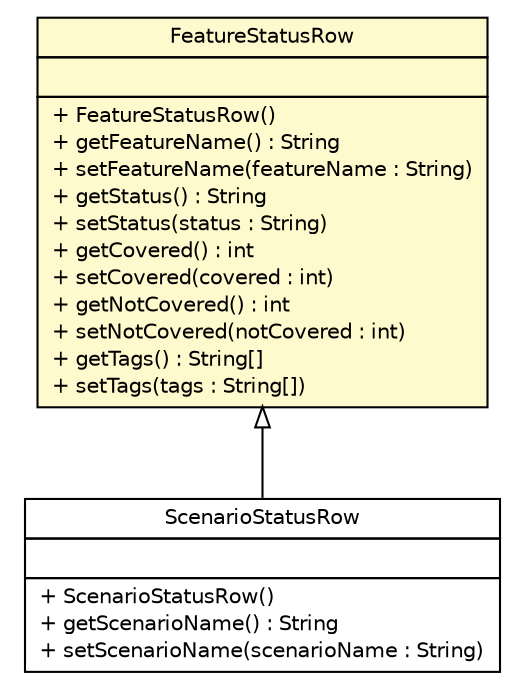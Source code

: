 #!/usr/local/bin/dot
#
# Class diagram 
# Generated by UMLGraph version R5_6 (http://www.umlgraph.org/)
#

digraph G {
	edge [fontname="Helvetica",fontsize=10,labelfontname="Helvetica",labelfontsize=10];
	node [fontname="Helvetica",fontsize=10,shape=plaintext];
	nodesep=0.25;
	ranksep=0.5;
	// com.github.mkolisnyk.cucumber.reporting.types.beans.CoverageDataBean.FeatureStatusRow
	c4401 [label=<<table title="com.github.mkolisnyk.cucumber.reporting.types.beans.CoverageDataBean.FeatureStatusRow" border="0" cellborder="1" cellspacing="0" cellpadding="2" port="p" bgcolor="lemonChiffon" href="./CoverageDataBean.FeatureStatusRow.html">
		<tr><td><table border="0" cellspacing="0" cellpadding="1">
<tr><td align="center" balign="center"> FeatureStatusRow </td></tr>
		</table></td></tr>
		<tr><td><table border="0" cellspacing="0" cellpadding="1">
<tr><td align="left" balign="left">  </td></tr>
		</table></td></tr>
		<tr><td><table border="0" cellspacing="0" cellpadding="1">
<tr><td align="left" balign="left"> + FeatureStatusRow() </td></tr>
<tr><td align="left" balign="left"> + getFeatureName() : String </td></tr>
<tr><td align="left" balign="left"> + setFeatureName(featureName : String) </td></tr>
<tr><td align="left" balign="left"> + getStatus() : String </td></tr>
<tr><td align="left" balign="left"> + setStatus(status : String) </td></tr>
<tr><td align="left" balign="left"> + getCovered() : int </td></tr>
<tr><td align="left" balign="left"> + setCovered(covered : int) </td></tr>
<tr><td align="left" balign="left"> + getNotCovered() : int </td></tr>
<tr><td align="left" balign="left"> + setNotCovered(notCovered : int) </td></tr>
<tr><td align="left" balign="left"> + getTags() : String[] </td></tr>
<tr><td align="left" balign="left"> + setTags(tags : String[]) </td></tr>
		</table></td></tr>
		</table>>, URL="./CoverageDataBean.FeatureStatusRow.html", fontname="Helvetica", fontcolor="black", fontsize=10.0];
	// com.github.mkolisnyk.cucumber.reporting.types.beans.CoverageDataBean.ScenarioStatusRow
	c4402 [label=<<table title="com.github.mkolisnyk.cucumber.reporting.types.beans.CoverageDataBean.ScenarioStatusRow" border="0" cellborder="1" cellspacing="0" cellpadding="2" port="p" href="./CoverageDataBean.ScenarioStatusRow.html">
		<tr><td><table border="0" cellspacing="0" cellpadding="1">
<tr><td align="center" balign="center"> ScenarioStatusRow </td></tr>
		</table></td></tr>
		<tr><td><table border="0" cellspacing="0" cellpadding="1">
<tr><td align="left" balign="left">  </td></tr>
		</table></td></tr>
		<tr><td><table border="0" cellspacing="0" cellpadding="1">
<tr><td align="left" balign="left"> + ScenarioStatusRow() </td></tr>
<tr><td align="left" balign="left"> + getScenarioName() : String </td></tr>
<tr><td align="left" balign="left"> + setScenarioName(scenarioName : String) </td></tr>
		</table></td></tr>
		</table>>, URL="./CoverageDataBean.ScenarioStatusRow.html", fontname="Helvetica", fontcolor="black", fontsize=10.0];
	//com.github.mkolisnyk.cucumber.reporting.types.beans.CoverageDataBean.ScenarioStatusRow extends com.github.mkolisnyk.cucumber.reporting.types.beans.CoverageDataBean.FeatureStatusRow
	c4401:p -> c4402:p [dir=back,arrowtail=empty];
}

